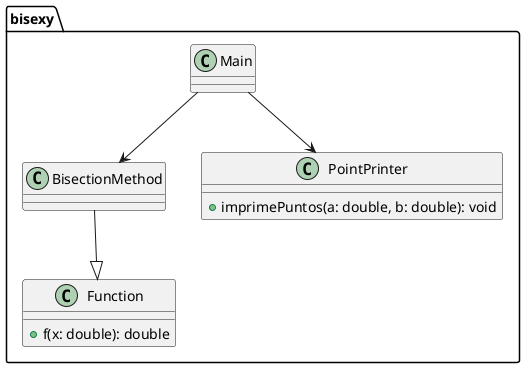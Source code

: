 @startuml

package bisexy{ 
        class BisectionMethod 
        class Main
        class Function
        class PointPrinter
       
     
class BisectionMethod {
}

class Main {
}

class Function {
  + f(x: double): double
}

class PointPrinter {
  + imprimePuntos(a: double, b: double): void
}

BisectionMethod --|> Function
Main --> BisectionMethod
Main --> PointPrinter

}
@enduml



